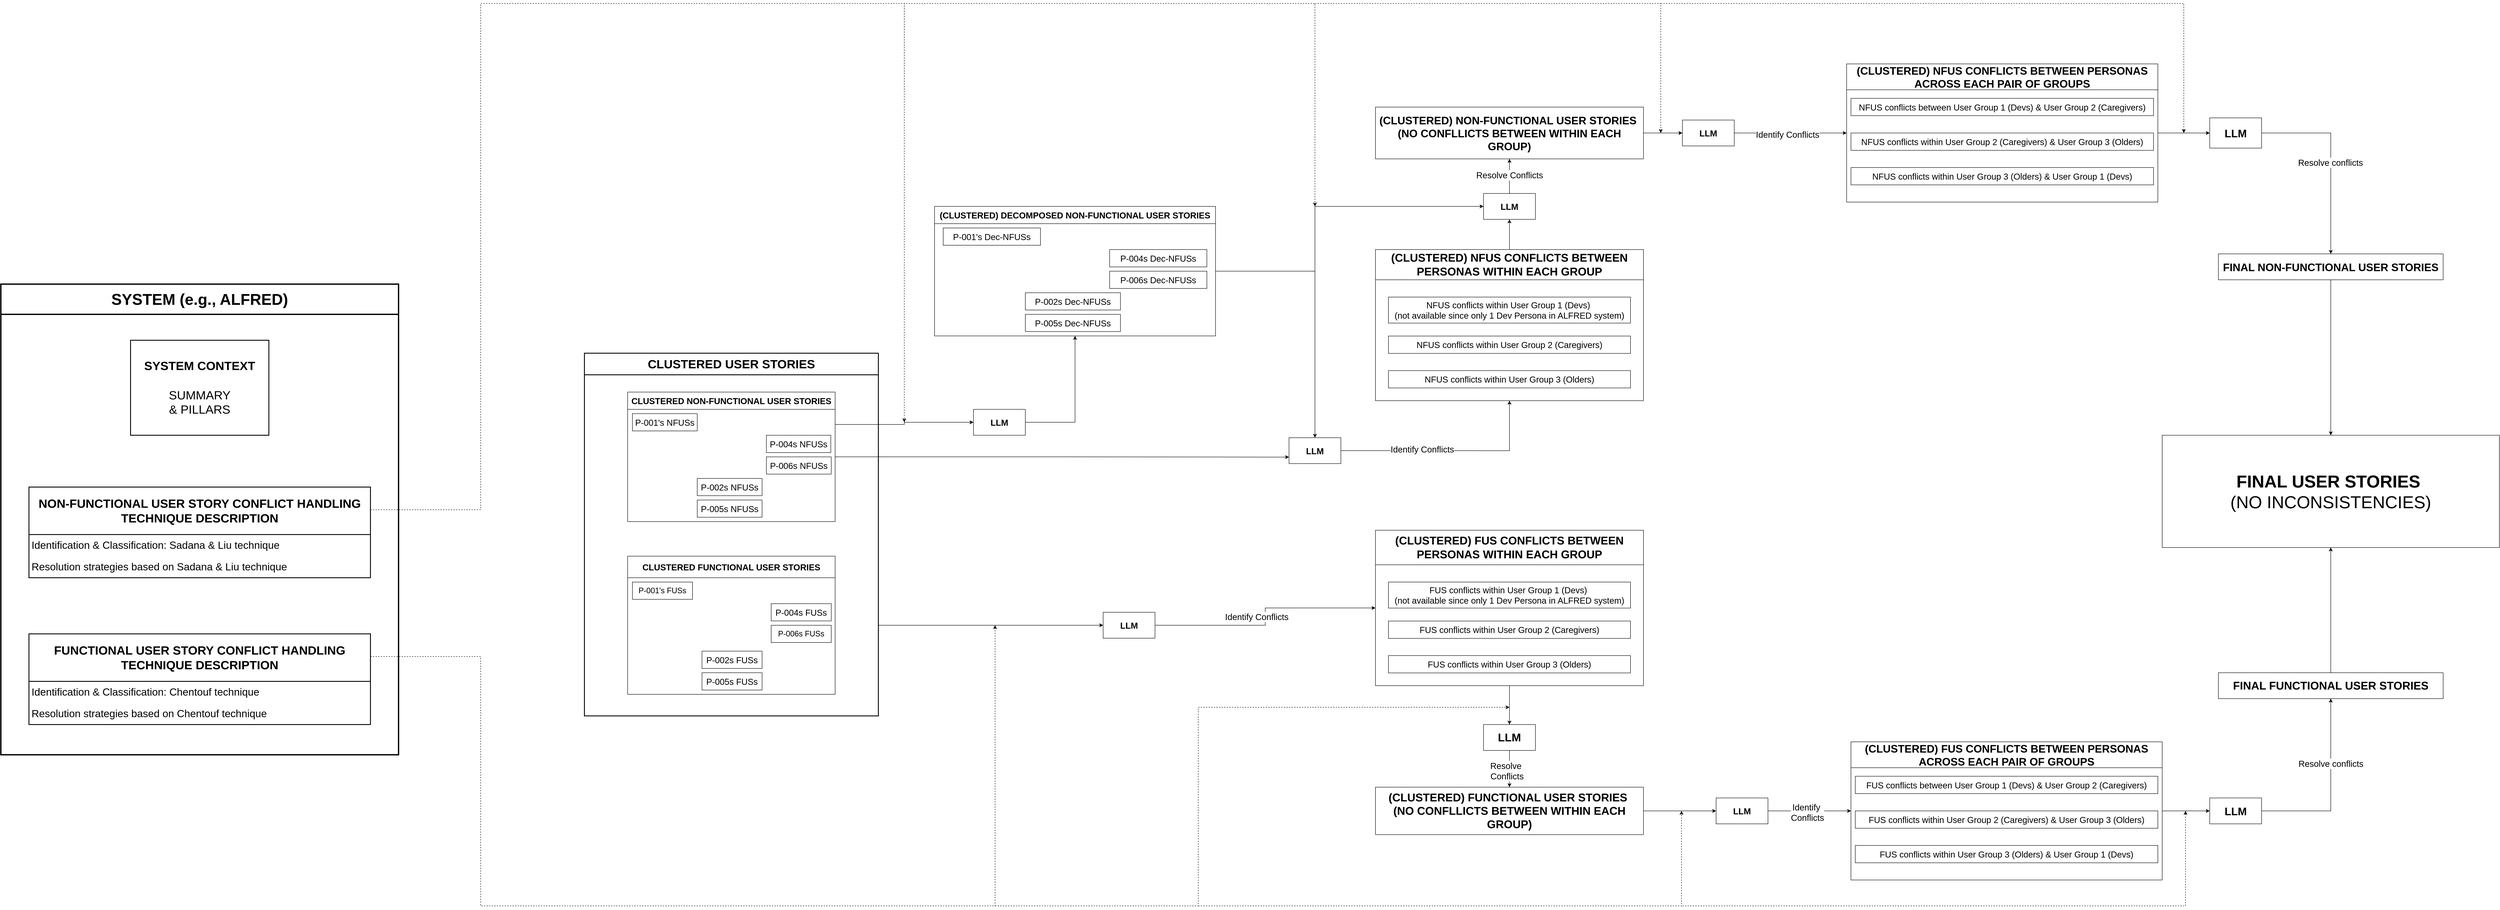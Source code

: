 <mxfile version="27.0.6">
  <diagram name="Page-1" id="kdzqDx9mwxb_QLQyKDyB">
    <mxGraphModel dx="8647" dy="5153" grid="1" gridSize="10" guides="1" tooltips="1" connect="1" arrows="1" fold="1" page="1" pageScale="1" pageWidth="850" pageHeight="1100" math="0" shadow="0">
      <root>
        <mxCell id="0" />
        <mxCell id="1" parent="0" />
        <mxCell id="bgGJNaxnmsAul3DNPaWL-28" style="edgeStyle=orthogonalEdgeStyle;rounded=0;orthogonalLoop=1;jettySize=auto;html=1;exitX=1;exitY=0.75;exitDx=0;exitDy=0;entryX=0;entryY=0.5;entryDx=0;entryDy=0;" parent="1" source="J95X7SRp1siAI0rGyf6k-1" target="bgGJNaxnmsAul3DNPaWL-25" edge="1">
          <mxGeometry relative="1" as="geometry" />
        </mxCell>
        <mxCell id="J95X7SRp1siAI0rGyf6k-1" value="&lt;font style=&quot;font-size: 28px;&quot;&gt;CLUSTERED USER STORIES&lt;/font&gt;" style="swimlane;whiteSpace=wrap;html=1;startSize=50;strokeWidth=2;" parent="1" vertex="1">
          <mxGeometry x="150" y="170" width="680" height="840" as="geometry" />
        </mxCell>
        <mxCell id="J95X7SRp1siAI0rGyf6k-21" value="&lt;font style=&quot;font-size: 20px;&quot;&gt;CLUSTERED NON-FUNCTIONAL USER STORIES&lt;/font&gt;" style="swimlane;whiteSpace=wrap;html=1;startSize=40;" parent="J95X7SRp1siAI0rGyf6k-1" vertex="1">
          <mxGeometry x="100" y="90" width="480" height="300" as="geometry" />
        </mxCell>
        <mxCell id="J95X7SRp1siAI0rGyf6k-22" value="&lt;font style=&quot;font-size: 20px;&quot;&gt;CLUSTERED FUNCTIONAL USER STORIES&lt;/font&gt;" style="swimlane;whiteSpace=wrap;html=1;startSize=50;" parent="J95X7SRp1siAI0rGyf6k-1" vertex="1">
          <mxGeometry x="100" y="470" width="480" height="320" as="geometry" />
        </mxCell>
        <mxCell id="J95X7SRp1siAI0rGyf6k-26" value="&lt;font style=&quot;font-size: 20px;&quot;&gt;P-001&#39;s NFUSs&lt;/font&gt;" style="rounded=0;whiteSpace=wrap;html=1;" parent="J95X7SRp1siAI0rGyf6k-1" vertex="1">
          <mxGeometry x="111" y="140" width="150" height="40" as="geometry" />
        </mxCell>
        <mxCell id="J95X7SRp1siAI0rGyf6k-27" value="&lt;font style=&quot;font-size: 20px;&quot;&gt;P-004s NFUSs&lt;/font&gt;" style="rounded=0;whiteSpace=wrap;html=1;" parent="J95X7SRp1siAI0rGyf6k-1" vertex="1">
          <mxGeometry x="421" y="190" width="149" height="40.18" as="geometry" />
        </mxCell>
        <mxCell id="J95X7SRp1siAI0rGyf6k-28" value="&lt;font style=&quot;font-size: 20px;&quot;&gt;P-006s NFUSs&lt;/font&gt;" style="rounded=0;whiteSpace=wrap;html=1;" parent="J95X7SRp1siAI0rGyf6k-1" vertex="1">
          <mxGeometry x="421" y="240.09" width="150" height="39.91" as="geometry" />
        </mxCell>
        <mxCell id="J95X7SRp1siAI0rGyf6k-29" value="&lt;font style=&quot;font-size: 20px;&quot;&gt;P-002s NFUSs&lt;/font&gt;" style="rounded=0;whiteSpace=wrap;html=1;" parent="J95X7SRp1siAI0rGyf6k-1" vertex="1">
          <mxGeometry x="261" y="290" width="150" height="40" as="geometry" />
        </mxCell>
        <mxCell id="J95X7SRp1siAI0rGyf6k-30" value="&lt;font style=&quot;font-size: 20px;&quot;&gt;P-005s NFUSs&lt;/font&gt;" style="rounded=0;whiteSpace=wrap;html=1;" parent="J95X7SRp1siAI0rGyf6k-1" vertex="1">
          <mxGeometry x="261" y="340" width="150" height="39.91" as="geometry" />
        </mxCell>
        <mxCell id="J95X7SRp1siAI0rGyf6k-31" value="&lt;font style=&quot;font-size: 18px;&quot;&gt;P-001&#39;s FUSs&lt;/font&gt;" style="rounded=0;whiteSpace=wrap;html=1;" parent="J95X7SRp1siAI0rGyf6k-1" vertex="1">
          <mxGeometry x="111" y="530" width="139" height="40" as="geometry" />
        </mxCell>
        <mxCell id="J95X7SRp1siAI0rGyf6k-32" value="&lt;font style=&quot;font-size: 20px;&quot;&gt;P-004s FUSs&lt;/font&gt;" style="rounded=0;whiteSpace=wrap;html=1;" parent="J95X7SRp1siAI0rGyf6k-1" vertex="1">
          <mxGeometry x="432" y="580.09" width="139" height="39.91" as="geometry" />
        </mxCell>
        <mxCell id="J95X7SRp1siAI0rGyf6k-33" value="&lt;font style=&quot;font-size: 18px;&quot;&gt;P-006s FUSs&lt;/font&gt;" style="rounded=0;whiteSpace=wrap;html=1;" parent="J95X7SRp1siAI0rGyf6k-1" vertex="1">
          <mxGeometry x="432" y="630.09" width="139" height="39.91" as="geometry" />
        </mxCell>
        <mxCell id="J95X7SRp1siAI0rGyf6k-34" value="&lt;font style=&quot;font-size: 20px;&quot;&gt;P-002s FUSs&lt;/font&gt;" style="rounded=0;whiteSpace=wrap;html=1;" parent="J95X7SRp1siAI0rGyf6k-1" vertex="1">
          <mxGeometry x="272" y="690" width="139" height="40.09" as="geometry" />
        </mxCell>
        <mxCell id="J95X7SRp1siAI0rGyf6k-35" value="&lt;font style=&quot;font-size: 20px;&quot;&gt;P-005s FUSs&lt;/font&gt;" style="rounded=0;whiteSpace=wrap;html=1;" parent="J95X7SRp1siAI0rGyf6k-1" vertex="1">
          <mxGeometry x="272" y="740" width="139" height="40.09" as="geometry" />
        </mxCell>
        <mxCell id="J95X7SRp1siAI0rGyf6k-40" style="edgeStyle=orthogonalEdgeStyle;rounded=0;orthogonalLoop=1;jettySize=auto;html=1;exitX=1;exitY=0.5;exitDx=0;exitDy=0;entryX=0.5;entryY=1;entryDx=0;entryDy=0;" parent="1" source="J95X7SRp1siAI0rGyf6k-39" target="J95X7SRp1siAI0rGyf6k-41" edge="1">
          <mxGeometry relative="1" as="geometry">
            <mxPoint x="1400" y="90" as="targetPoint" />
          </mxGeometry>
        </mxCell>
        <mxCell id="J95X7SRp1siAI0rGyf6k-39" value="&lt;font style=&quot;font-size: 20px;&quot;&gt;&lt;b&gt;LLM&lt;/b&gt;&lt;/font&gt;" style="rounded=0;whiteSpace=wrap;html=1;" parent="1" vertex="1">
          <mxGeometry x="1050" y="299.997" width="120" height="60" as="geometry" />
        </mxCell>
        <mxCell id="J95X7SRp1siAI0rGyf6k-38" style="edgeStyle=orthogonalEdgeStyle;rounded=0;orthogonalLoop=1;jettySize=auto;html=1;exitX=1;exitY=0.25;exitDx=0;exitDy=0;" parent="1" source="J95X7SRp1siAI0rGyf6k-21" target="J95X7SRp1siAI0rGyf6k-39" edge="1">
          <mxGeometry relative="1" as="geometry">
            <mxPoint x="1110" y="335.667" as="targetPoint" />
          </mxGeometry>
        </mxCell>
        <mxCell id="J95X7SRp1siAI0rGyf6k-53" style="edgeStyle=orthogonalEdgeStyle;rounded=0;orthogonalLoop=1;jettySize=auto;html=1;exitX=1;exitY=0.5;exitDx=0;exitDy=0;entryX=0.5;entryY=0;entryDx=0;entryDy=0;" parent="1" source="J95X7SRp1siAI0rGyf6k-41" target="J95X7SRp1siAI0rGyf6k-52" edge="1">
          <mxGeometry relative="1" as="geometry">
            <Array as="points">
              <mxPoint x="1840" y="-20" />
            </Array>
          </mxGeometry>
        </mxCell>
        <mxCell id="bgGJNaxnmsAul3DNPaWL-9" style="edgeStyle=orthogonalEdgeStyle;rounded=0;orthogonalLoop=1;jettySize=auto;html=1;exitX=1;exitY=0.5;exitDx=0;exitDy=0;entryX=0;entryY=0.5;entryDx=0;entryDy=0;" parent="1" source="J95X7SRp1siAI0rGyf6k-41" target="bgGJNaxnmsAul3DNPaWL-3" edge="1">
          <mxGeometry relative="1" as="geometry">
            <Array as="points">
              <mxPoint x="1840" y="-20" />
              <mxPoint x="1840" y="-170" />
            </Array>
          </mxGeometry>
        </mxCell>
        <mxCell id="J95X7SRp1siAI0rGyf6k-41" value="&lt;font style=&quot;font-size: 20px;&quot;&gt;(CLUSTERED) DECOMPOSED NON-FUNCTIONAL USER STORIES&lt;/font&gt;" style="swimlane;whiteSpace=wrap;html=1;startSize=40;" parent="1" vertex="1">
          <mxGeometry x="960" y="-170" width="650" height="300" as="geometry" />
        </mxCell>
        <mxCell id="J95X7SRp1siAI0rGyf6k-45" value="&lt;font style=&quot;font-size: 20px;&quot;&gt;P-001&#39;s Dec-NFUSs&lt;/font&gt;" style="rounded=0;whiteSpace=wrap;html=1;" parent="J95X7SRp1siAI0rGyf6k-41" vertex="1">
          <mxGeometry x="20" y="50" width="225" height="40" as="geometry" />
        </mxCell>
        <mxCell id="J95X7SRp1siAI0rGyf6k-46" value="&lt;font style=&quot;font-size: 20px;&quot;&gt;P-004s Dec-NFUSs&lt;/font&gt;" style="rounded=0;whiteSpace=wrap;html=1;" parent="J95X7SRp1siAI0rGyf6k-41" vertex="1">
          <mxGeometry x="405" y="100" width="225" height="40.18" as="geometry" />
        </mxCell>
        <mxCell id="J95X7SRp1siAI0rGyf6k-47" value="&lt;font style=&quot;font-size: 20px;&quot;&gt;P-006s Dec-NFUSs&lt;/font&gt;" style="rounded=0;whiteSpace=wrap;html=1;" parent="J95X7SRp1siAI0rGyf6k-41" vertex="1">
          <mxGeometry x="405" y="150.09" width="225" height="39.91" as="geometry" />
        </mxCell>
        <mxCell id="J95X7SRp1siAI0rGyf6k-48" value="&lt;font style=&quot;font-size: 20px;&quot;&gt;P-002s Dec-NFUSs&lt;/font&gt;" style="rounded=0;whiteSpace=wrap;html=1;" parent="J95X7SRp1siAI0rGyf6k-41" vertex="1">
          <mxGeometry x="210" y="200" width="220" height="40" as="geometry" />
        </mxCell>
        <mxCell id="J95X7SRp1siAI0rGyf6k-49" value="&lt;font style=&quot;font-size: 20px;&quot;&gt;P-005s Dec-NFUSs&lt;/font&gt;" style="rounded=0;whiteSpace=wrap;html=1;" parent="J95X7SRp1siAI0rGyf6k-41" vertex="1">
          <mxGeometry x="210" y="250" width="220" height="39.91" as="geometry" />
        </mxCell>
        <mxCell id="J95X7SRp1siAI0rGyf6k-54" style="edgeStyle=orthogonalEdgeStyle;rounded=0;orthogonalLoop=1;jettySize=auto;html=1;exitX=1;exitY=0.5;exitDx=0;exitDy=0;" parent="1" source="J95X7SRp1siAI0rGyf6k-52" target="J95X7SRp1siAI0rGyf6k-55" edge="1">
          <mxGeometry relative="1" as="geometry">
            <mxPoint x="2080" y="395.588" as="targetPoint" />
          </mxGeometry>
        </mxCell>
        <mxCell id="bgGJNaxnmsAul3DNPaWL-10" value="&lt;font style=&quot;font-size: 20px;&quot;&gt;Identify Conflicts&lt;/font&gt;" style="edgeLabel;html=1;align=center;verticalAlign=middle;resizable=0;points=[];" parent="J95X7SRp1siAI0rGyf6k-54" vertex="1" connectable="0">
          <mxGeometry x="-0.259" y="4" relative="1" as="geometry">
            <mxPoint as="offset" />
          </mxGeometry>
        </mxCell>
        <mxCell id="J95X7SRp1siAI0rGyf6k-52" value="&lt;font style=&quot;font-size: 20px;&quot;&gt;&lt;b&gt;LLM&lt;/b&gt;&lt;/font&gt;" style="rounded=0;whiteSpace=wrap;html=1;" parent="1" vertex="1">
          <mxGeometry x="1780" y="365.67" width="120" height="60" as="geometry" />
        </mxCell>
        <mxCell id="J95X7SRp1siAI0rGyf6k-50" style="edgeStyle=orthogonalEdgeStyle;rounded=0;orthogonalLoop=1;jettySize=auto;html=1;exitX=1;exitY=0.5;exitDx=0;exitDy=0;entryX=0;entryY=0.75;entryDx=0;entryDy=0;" parent="1" source="J95X7SRp1siAI0rGyf6k-21" target="J95X7SRp1siAI0rGyf6k-52" edge="1">
          <mxGeometry relative="1" as="geometry">
            <mxPoint x="1830" y="410" as="targetPoint" />
          </mxGeometry>
        </mxCell>
        <mxCell id="bgGJNaxnmsAul3DNPaWL-2" style="edgeStyle=orthogonalEdgeStyle;rounded=0;orthogonalLoop=1;jettySize=auto;html=1;exitX=0.5;exitY=0;exitDx=0;exitDy=0;" parent="1" source="J95X7SRp1siAI0rGyf6k-55" target="bgGJNaxnmsAul3DNPaWL-3" edge="1">
          <mxGeometry relative="1" as="geometry">
            <mxPoint x="2288.714" y="-240" as="targetPoint" />
          </mxGeometry>
        </mxCell>
        <mxCell id="J95X7SRp1siAI0rGyf6k-55" value="&lt;font style=&quot;font-size: 26px;&quot;&gt;(CLUSTERED) NFUS CONFLICTS BETWEEN&lt;/font&gt;&lt;div&gt;&lt;font style=&quot;font-size: 26px;&quot;&gt;&lt;font style=&quot;&quot;&gt;PERSONAS&amp;nbsp;&lt;/font&gt;&lt;span style=&quot;background-color: transparent; color: light-dark(rgb(0, 0, 0), rgb(255, 255, 255));&quot;&gt;WITHIN EACH GROUP&lt;/span&gt;&lt;/font&gt;&lt;/div&gt;" style="swimlane;whiteSpace=wrap;html=1;startSize=70;" parent="1" vertex="1">
          <mxGeometry x="1980" y="-70" width="620" height="350" as="geometry" />
        </mxCell>
        <mxCell id="J95X7SRp1siAI0rGyf6k-56" value="&lt;font style=&quot;font-size: 20px;&quot;&gt;NFUS conflicts within User Group 1 (Devs)&amp;nbsp;&lt;/font&gt;&lt;div&gt;&lt;font style=&quot;font-size: 20px;&quot;&gt;(not available since only 1 Dev Persona in ALFRED system)&lt;/font&gt;&lt;/div&gt;" style="rounded=0;whiteSpace=wrap;html=1;" parent="J95X7SRp1siAI0rGyf6k-55" vertex="1">
          <mxGeometry x="30" y="110" width="560" height="60.27" as="geometry" />
        </mxCell>
        <mxCell id="J95X7SRp1siAI0rGyf6k-57" value="&lt;font style=&quot;font-size: 20px;&quot;&gt;NFUS conflicts within User Group 2 (Caregivers)&lt;/font&gt;" style="rounded=0;whiteSpace=wrap;html=1;" parent="J95X7SRp1siAI0rGyf6k-55" vertex="1">
          <mxGeometry x="30" y="200.27" width="560" height="40.18" as="geometry" />
        </mxCell>
        <mxCell id="J95X7SRp1siAI0rGyf6k-58" value="&lt;font style=&quot;font-size: 20px;&quot;&gt;NFUS conflicts within User Group 3 (Olders)&lt;/font&gt;" style="rounded=0;whiteSpace=wrap;html=1;" parent="J95X7SRp1siAI0rGyf6k-55" vertex="1">
          <mxGeometry x="30" y="280.27" width="560" height="40.18" as="geometry" />
        </mxCell>
        <mxCell id="bgGJNaxnmsAul3DNPaWL-16" style="edgeStyle=orthogonalEdgeStyle;rounded=0;orthogonalLoop=1;jettySize=auto;html=1;exitX=1;exitY=0.5;exitDx=0;exitDy=0;entryX=0;entryY=0.5;entryDx=0;entryDy=0;" parent="1" source="J95X7SRp1siAI0rGyf6k-59" target="bgGJNaxnmsAul3DNPaWL-18" edge="1">
          <mxGeometry relative="1" as="geometry">
            <mxPoint x="4050" y="-344" as="targetPoint" />
          </mxGeometry>
        </mxCell>
        <mxCell id="J95X7SRp1siAI0rGyf6k-59" value="&lt;font style=&quot;font-size: 25px;&quot;&gt;(CLUSTERED) NFUS CONFLICTS BETWEEN PERSONAS&lt;/font&gt;&lt;div&gt;&lt;font style=&quot;font-size: 25px;&quot;&gt;ACROSS EACH PAIR OF GROUPS&lt;/font&gt;&lt;/div&gt;" style="swimlane;whiteSpace=wrap;html=1;startSize=60;" parent="1" vertex="1">
          <mxGeometry x="3070" y="-500" width="720" height="320" as="geometry" />
        </mxCell>
        <mxCell id="J95X7SRp1siAI0rGyf6k-60" value="&lt;font style=&quot;font-size: 20px;&quot;&gt;NFUS conflicts between User Group 1 (Devs) &amp;amp; User Group 2 (Caregivers)&lt;/font&gt;" style="rounded=0;whiteSpace=wrap;html=1;" parent="J95X7SRp1siAI0rGyf6k-59" vertex="1">
          <mxGeometry x="10" y="79.73" width="700" height="40.18" as="geometry" />
        </mxCell>
        <mxCell id="J95X7SRp1siAI0rGyf6k-61" value="&lt;font style=&quot;font-size: 20px;&quot;&gt;NFUS conflicts within User Group 2 (Caregivers) &amp;amp; User Group 3 (Olders)&lt;/font&gt;" style="rounded=0;whiteSpace=wrap;html=1;" parent="J95X7SRp1siAI0rGyf6k-59" vertex="1">
          <mxGeometry x="10" y="160" width="700" height="40.18" as="geometry" />
        </mxCell>
        <mxCell id="J95X7SRp1siAI0rGyf6k-62" value="&lt;font style=&quot;font-size: 20px;&quot;&gt;NFUS conflicts within User Group 3 (Olders) &amp;amp; User Group 1 (Devs)&lt;/font&gt;" style="rounded=0;whiteSpace=wrap;html=1;" parent="J95X7SRp1siAI0rGyf6k-59" vertex="1">
          <mxGeometry x="10" y="240" width="700" height="40.18" as="geometry" />
        </mxCell>
        <mxCell id="bgGJNaxnmsAul3DNPaWL-4" style="edgeStyle=orthogonalEdgeStyle;rounded=0;orthogonalLoop=1;jettySize=auto;html=1;exitX=0.5;exitY=0;exitDx=0;exitDy=0;" parent="1" source="bgGJNaxnmsAul3DNPaWL-3" target="bgGJNaxnmsAul3DNPaWL-5" edge="1">
          <mxGeometry relative="1" as="geometry">
            <mxPoint x="2289" y="-350" as="targetPoint" />
          </mxGeometry>
        </mxCell>
        <mxCell id="bgGJNaxnmsAul3DNPaWL-7" value="&lt;font style=&quot;font-size: 20px;&quot;&gt;Resolve Conflicts&lt;/font&gt;" style="edgeLabel;html=1;align=center;verticalAlign=middle;resizable=0;points=[];" parent="bgGJNaxnmsAul3DNPaWL-4" vertex="1" connectable="0">
          <mxGeometry x="0.091" relative="1" as="geometry">
            <mxPoint as="offset" />
          </mxGeometry>
        </mxCell>
        <mxCell id="bgGJNaxnmsAul3DNPaWL-3" value="&lt;b&gt;&lt;font style=&quot;font-size: 20px;&quot;&gt;LLM&lt;/font&gt;&lt;/b&gt;" style="rounded=0;whiteSpace=wrap;html=1;" parent="1" vertex="1">
          <mxGeometry x="2230.004" y="-200" width="120" height="60" as="geometry" />
        </mxCell>
        <mxCell id="bgGJNaxnmsAul3DNPaWL-11" style="edgeStyle=orthogonalEdgeStyle;rounded=0;orthogonalLoop=1;jettySize=auto;html=1;exitX=1;exitY=0.5;exitDx=0;exitDy=0;" parent="1" source="bgGJNaxnmsAul3DNPaWL-5" target="bgGJNaxnmsAul3DNPaWL-12" edge="1">
          <mxGeometry relative="1" as="geometry">
            <mxPoint x="2870" y="-344" as="targetPoint" />
          </mxGeometry>
        </mxCell>
        <mxCell id="bgGJNaxnmsAul3DNPaWL-5" value="&lt;font style=&quot;font-size: 25px;&quot;&gt;(CLUSTERED) NON-FUNCTIONAL USER STORIES&amp;nbsp;&lt;/font&gt;&lt;div&gt;&lt;font style=&quot;font-size: 25px;&quot;&gt;(NO CONFLLICTS BETWEEN WITHIN EACH GROUP)&lt;/font&gt;&lt;/div&gt;" style="swimlane;whiteSpace=wrap;html=1;startSize=200;" parent="1" vertex="1">
          <mxGeometry x="1980" y="-400" width="620" height="120" as="geometry" />
        </mxCell>
        <mxCell id="bgGJNaxnmsAul3DNPaWL-13" style="edgeStyle=orthogonalEdgeStyle;rounded=0;orthogonalLoop=1;jettySize=auto;html=1;exitX=1;exitY=0.5;exitDx=0;exitDy=0;entryX=0;entryY=0.5;entryDx=0;entryDy=0;" parent="1" source="bgGJNaxnmsAul3DNPaWL-12" target="J95X7SRp1siAI0rGyf6k-59" edge="1">
          <mxGeometry relative="1" as="geometry" />
        </mxCell>
        <mxCell id="bgGJNaxnmsAul3DNPaWL-14" value="&lt;font style=&quot;font-size: 20px;&quot;&gt;Identify Conflicts&lt;/font&gt;" style="edgeLabel;html=1;align=center;verticalAlign=middle;resizable=0;points=[];" parent="bgGJNaxnmsAul3DNPaWL-13" vertex="1" connectable="0">
          <mxGeometry x="-0.057" y="-3" relative="1" as="geometry">
            <mxPoint as="offset" />
          </mxGeometry>
        </mxCell>
        <mxCell id="bgGJNaxnmsAul3DNPaWL-12" value="&lt;b&gt;&lt;font style=&quot;font-size: 20px;&quot;&gt;LLM&lt;/font&gt;&lt;/b&gt;" style="rounded=0;whiteSpace=wrap;html=1;" parent="1" vertex="1">
          <mxGeometry x="2690" y="-370" width="120" height="60" as="geometry" />
        </mxCell>
        <mxCell id="bgGJNaxnmsAul3DNPaWL-50" style="edgeStyle=orthogonalEdgeStyle;rounded=0;orthogonalLoop=1;jettySize=auto;html=1;exitX=0.5;exitY=1;exitDx=0;exitDy=0;entryX=0.5;entryY=0;entryDx=0;entryDy=0;" parent="1" source="bgGJNaxnmsAul3DNPaWL-17" edge="1" target="SCEInfA-cX7gFjkzsH1g-2">
          <mxGeometry relative="1" as="geometry">
            <mxPoint x="4190" y="310" as="targetPoint" />
            <Array as="points" />
          </mxGeometry>
        </mxCell>
        <mxCell id="bgGJNaxnmsAul3DNPaWL-17" value="&lt;font style=&quot;font-size: 25px;&quot;&gt;&lt;b style=&quot;&quot;&gt;FINAL NON-FUNCTIONAL USER STORIES&lt;/b&gt;&lt;/font&gt;" style="rounded=0;whiteSpace=wrap;html=1;" parent="1" vertex="1">
          <mxGeometry x="3930" y="-60" width="520" height="60" as="geometry" />
        </mxCell>
        <mxCell id="bgGJNaxnmsAul3DNPaWL-19" style="edgeStyle=orthogonalEdgeStyle;rounded=0;orthogonalLoop=1;jettySize=auto;html=1;exitX=1;exitY=0.5;exitDx=0;exitDy=0;entryX=0.5;entryY=0;entryDx=0;entryDy=0;" parent="1" source="bgGJNaxnmsAul3DNPaWL-18" target="bgGJNaxnmsAul3DNPaWL-17" edge="1">
          <mxGeometry relative="1" as="geometry">
            <Array as="points">
              <mxPoint x="4190" y="-340" />
            </Array>
          </mxGeometry>
        </mxCell>
        <mxCell id="bgGJNaxnmsAul3DNPaWL-20" value="&lt;font style=&quot;font-size: 20px;&quot;&gt;Resolve conflicts&lt;/font&gt;" style="edgeLabel;html=1;align=center;verticalAlign=middle;resizable=0;points=[];" parent="bgGJNaxnmsAul3DNPaWL-19" vertex="1" connectable="0">
          <mxGeometry x="0.032" y="-1" relative="1" as="geometry">
            <mxPoint y="1" as="offset" />
          </mxGeometry>
        </mxCell>
        <mxCell id="bgGJNaxnmsAul3DNPaWL-18" value="&lt;b&gt;&lt;font style=&quot;font-size: 25px;&quot;&gt;LLM&lt;/font&gt;&lt;/b&gt;" style="rounded=0;whiteSpace=wrap;html=1;" parent="1" vertex="1">
          <mxGeometry x="3910" y="-375" width="120" height="70" as="geometry" />
        </mxCell>
        <mxCell id="bgGJNaxnmsAul3DNPaWL-30" style="edgeStyle=orthogonalEdgeStyle;rounded=0;orthogonalLoop=1;jettySize=auto;html=1;entryX=0.5;entryY=0;entryDx=0;entryDy=0;" parent="1" source="bgGJNaxnmsAul3DNPaWL-21" target="bgGJNaxnmsAul3DNPaWL-29" edge="1">
          <mxGeometry relative="1" as="geometry">
            <Array as="points" />
            <mxPoint x="2320" y="1020" as="targetPoint" />
          </mxGeometry>
        </mxCell>
        <mxCell id="bgGJNaxnmsAul3DNPaWL-21" value="&lt;font style=&quot;font-size: 26px;&quot;&gt;(CLUSTERED) FUS CONFLICTS BETWEEN PERSONAS&amp;nbsp;&lt;/font&gt;&lt;span style=&quot;font-size: 26px; background-color: transparent; color: light-dark(rgb(0, 0, 0), rgb(255, 255, 255));&quot;&gt;WITHIN EACH GROUP&lt;/span&gt;" style="swimlane;whiteSpace=wrap;html=1;startSize=80;" parent="1" vertex="1">
          <mxGeometry x="1980" y="580" width="620" height="360" as="geometry" />
        </mxCell>
        <mxCell id="bgGJNaxnmsAul3DNPaWL-22" value="&lt;font style=&quot;font-size: 20px;&quot;&gt;FUS conflicts within User Group 1 (Devs)&amp;nbsp;&lt;/font&gt;&lt;div&gt;&lt;font style=&quot;font-size: 20px;&quot;&gt;(not available since only 1 Dev Persona in ALFRED system)&lt;/font&gt;&lt;/div&gt;" style="rounded=0;whiteSpace=wrap;html=1;" parent="bgGJNaxnmsAul3DNPaWL-21" vertex="1">
          <mxGeometry x="30" y="120" width="560" height="60.27" as="geometry" />
        </mxCell>
        <mxCell id="bgGJNaxnmsAul3DNPaWL-23" value="&lt;font style=&quot;font-size: 20px;&quot;&gt;FUS conflicts within User Group 2 (Caregivers)&lt;/font&gt;" style="rounded=0;whiteSpace=wrap;html=1;" parent="bgGJNaxnmsAul3DNPaWL-21" vertex="1">
          <mxGeometry x="30" y="210.27" width="560" height="40.18" as="geometry" />
        </mxCell>
        <mxCell id="bgGJNaxnmsAul3DNPaWL-24" value="&lt;font style=&quot;font-size: 20px;&quot;&gt;FUS conflicts within User Group 3 (Olders)&lt;/font&gt;" style="rounded=0;whiteSpace=wrap;html=1;" parent="bgGJNaxnmsAul3DNPaWL-21" vertex="1">
          <mxGeometry x="30" y="290.27" width="560" height="40.18" as="geometry" />
        </mxCell>
        <mxCell id="bgGJNaxnmsAul3DNPaWL-25" value="&lt;font style=&quot;font-size: 20px;&quot;&gt;&lt;b&gt;LLM&lt;/b&gt;&lt;/font&gt;" style="rounded=0;whiteSpace=wrap;html=1;" parent="1" vertex="1">
          <mxGeometry x="1350" y="770" width="120" height="60" as="geometry" />
        </mxCell>
        <mxCell id="bgGJNaxnmsAul3DNPaWL-26" style="edgeStyle=orthogonalEdgeStyle;rounded=0;orthogonalLoop=1;jettySize=auto;html=1;exitX=1;exitY=0.5;exitDx=0;exitDy=0;" parent="1" source="bgGJNaxnmsAul3DNPaWL-25" target="bgGJNaxnmsAul3DNPaWL-21" edge="1">
          <mxGeometry relative="1" as="geometry">
            <mxPoint x="2620" y="380" as="targetPoint" />
            <mxPoint x="2230" y="496" as="sourcePoint" />
          </mxGeometry>
        </mxCell>
        <mxCell id="bgGJNaxnmsAul3DNPaWL-27" value="&lt;font style=&quot;font-size: 20px;&quot;&gt;Identify Conflicts&lt;/font&gt;" style="edgeLabel;html=1;align=center;verticalAlign=middle;resizable=0;points=[];" parent="bgGJNaxnmsAul3DNPaWL-26" vertex="1" connectable="0">
          <mxGeometry x="-0.259" y="4" relative="1" as="geometry">
            <mxPoint x="31" y="-16" as="offset" />
          </mxGeometry>
        </mxCell>
        <mxCell id="bgGJNaxnmsAul3DNPaWL-29" value="&lt;b&gt;&lt;font style=&quot;font-size: 26px;&quot;&gt;LLM&lt;/font&gt;&lt;/b&gt;" style="rounded=0;whiteSpace=wrap;html=1;" parent="1" vertex="1">
          <mxGeometry x="2230" y="1030" width="120" height="60" as="geometry" />
        </mxCell>
        <mxCell id="bgGJNaxnmsAul3DNPaWL-31" style="edgeStyle=orthogonalEdgeStyle;rounded=0;orthogonalLoop=1;jettySize=auto;html=1;" parent="1" source="bgGJNaxnmsAul3DNPaWL-29" target="bgGJNaxnmsAul3DNPaWL-33" edge="1">
          <mxGeometry relative="1" as="geometry">
            <mxPoint x="3216.25" y="730" as="targetPoint" />
            <mxPoint x="3217.25" y="910" as="sourcePoint" />
          </mxGeometry>
        </mxCell>
        <mxCell id="bgGJNaxnmsAul3DNPaWL-32" value="&lt;font style=&quot;font-size: 20px;&quot;&gt;Resolve&amp;nbsp;&lt;/font&gt;&lt;div&gt;&lt;font style=&quot;font-size: 20px;&quot;&gt;Conflicts&lt;/font&gt;&lt;/div&gt;" style="edgeLabel;html=1;align=center;verticalAlign=middle;resizable=0;points=[];" parent="bgGJNaxnmsAul3DNPaWL-31" vertex="1" connectable="0">
          <mxGeometry x="0.091" relative="1" as="geometry">
            <mxPoint x="-6" as="offset" />
          </mxGeometry>
        </mxCell>
        <mxCell id="bgGJNaxnmsAul3DNPaWL-33" value="&lt;font style=&quot;font-size: 26px;&quot;&gt;(CLUSTERED) FUNCTIONAL USER STORIES&amp;nbsp;&lt;/font&gt;&lt;div&gt;&lt;font style=&quot;font-size: 26px;&quot;&gt;(NO CONFLLICTS BETWEEN WITHIN EACH GROUP)&lt;/font&gt;&lt;/div&gt;" style="swimlane;whiteSpace=wrap;html=1;startSize=200;" parent="1" vertex="1">
          <mxGeometry x="1980" y="1175" width="620" height="110" as="geometry" />
        </mxCell>
        <mxCell id="bgGJNaxnmsAul3DNPaWL-36" style="edgeStyle=orthogonalEdgeStyle;rounded=0;orthogonalLoop=1;jettySize=auto;html=1;exitX=1;exitY=0.5;exitDx=0;exitDy=0;entryX=0;entryY=0.5;entryDx=0;entryDy=0;" parent="1" source="bgGJNaxnmsAul3DNPaWL-37" target="bgGJNaxnmsAul3DNPaWL-48" edge="1">
          <mxGeometry relative="1" as="geometry">
            <mxPoint x="4128" y="1231" as="targetPoint" />
          </mxGeometry>
        </mxCell>
        <mxCell id="bgGJNaxnmsAul3DNPaWL-37" value="&lt;font style=&quot;font-size: 25px;&quot;&gt;(CLUSTERED) FUS CONFLICTS BETWEEN PERSONAS&lt;/font&gt;&lt;div&gt;&lt;font style=&quot;font-size: 25px;&quot;&gt;ACROSS EACH PAIR OF GROUPS&lt;/font&gt;&lt;/div&gt;" style="swimlane;whiteSpace=wrap;html=1;startSize=60;" parent="1" vertex="1">
          <mxGeometry x="3080" y="1070" width="720" height="320" as="geometry" />
        </mxCell>
        <mxCell id="bgGJNaxnmsAul3DNPaWL-38" value="&lt;font style=&quot;font-size: 20px;&quot;&gt;FUS conflicts between User Group 1 (Devs) &amp;amp; User Group 2 (Caregivers)&lt;/font&gt;" style="rounded=0;whiteSpace=wrap;html=1;" parent="bgGJNaxnmsAul3DNPaWL-37" vertex="1">
          <mxGeometry x="10" y="79.73" width="700" height="40.18" as="geometry" />
        </mxCell>
        <mxCell id="bgGJNaxnmsAul3DNPaWL-39" value="&lt;font style=&quot;font-size: 20px;&quot;&gt;FUS conflicts within User Group 2 (Caregivers) &amp;amp; User Group 3 (Olders)&lt;/font&gt;" style="rounded=0;whiteSpace=wrap;html=1;" parent="bgGJNaxnmsAul3DNPaWL-37" vertex="1">
          <mxGeometry x="10" y="160" width="700" height="40.18" as="geometry" />
        </mxCell>
        <mxCell id="bgGJNaxnmsAul3DNPaWL-40" value="&lt;font style=&quot;font-size: 20px;&quot;&gt;FUS conflicts within User Group 3 (Olders) &amp;amp; User Group 1 (Devs)&lt;/font&gt;" style="rounded=0;whiteSpace=wrap;html=1;" parent="bgGJNaxnmsAul3DNPaWL-37" vertex="1">
          <mxGeometry x="10" y="240" width="700" height="40.18" as="geometry" />
        </mxCell>
        <mxCell id="bgGJNaxnmsAul3DNPaWL-41" style="edgeStyle=orthogonalEdgeStyle;rounded=0;orthogonalLoop=1;jettySize=auto;html=1;" parent="1" source="bgGJNaxnmsAul3DNPaWL-33" target="bgGJNaxnmsAul3DNPaWL-44" edge="1">
          <mxGeometry relative="1" as="geometry">
            <mxPoint x="2948" y="1221" as="targetPoint" />
            <mxPoint x="2610" y="1220" as="sourcePoint" />
          </mxGeometry>
        </mxCell>
        <mxCell id="bgGJNaxnmsAul3DNPaWL-42" style="edgeStyle=orthogonalEdgeStyle;rounded=0;orthogonalLoop=1;jettySize=auto;html=1;exitX=1;exitY=0.5;exitDx=0;exitDy=0;entryX=0;entryY=0.5;entryDx=0;entryDy=0;" parent="1" source="bgGJNaxnmsAul3DNPaWL-44" target="bgGJNaxnmsAul3DNPaWL-37" edge="1">
          <mxGeometry relative="1" as="geometry" />
        </mxCell>
        <mxCell id="bgGJNaxnmsAul3DNPaWL-43" value="&lt;font style=&quot;font-size: 20px;&quot;&gt;Identify&amp;nbsp;&lt;/font&gt;&lt;div&gt;&lt;font style=&quot;font-size: 20px;&quot;&gt;Conflicts&lt;/font&gt;&lt;/div&gt;" style="edgeLabel;html=1;align=center;verticalAlign=middle;resizable=0;points=[];" parent="bgGJNaxnmsAul3DNPaWL-42" vertex="1" connectable="0">
          <mxGeometry x="-0.057" y="-3" relative="1" as="geometry">
            <mxPoint as="offset" />
          </mxGeometry>
        </mxCell>
        <mxCell id="bgGJNaxnmsAul3DNPaWL-44" value="&lt;b&gt;&lt;font style=&quot;font-size: 20px;&quot;&gt;LLM&lt;/font&gt;&lt;/b&gt;" style="rounded=0;whiteSpace=wrap;html=1;" parent="1" vertex="1">
          <mxGeometry x="2768" y="1200" width="120" height="60" as="geometry" />
        </mxCell>
        <mxCell id="SCEInfA-cX7gFjkzsH1g-1" style="edgeStyle=orthogonalEdgeStyle;rounded=0;orthogonalLoop=1;jettySize=auto;html=1;exitX=0.5;exitY=0;exitDx=0;exitDy=0;" edge="1" parent="1" source="bgGJNaxnmsAul3DNPaWL-45" target="SCEInfA-cX7gFjkzsH1g-2">
          <mxGeometry relative="1" as="geometry">
            <mxPoint x="4190" y="590" as="targetPoint" />
          </mxGeometry>
        </mxCell>
        <mxCell id="bgGJNaxnmsAul3DNPaWL-45" value="&lt;font style=&quot;font-size: 26px;&quot;&gt;&lt;b style=&quot;&quot;&gt;FINAL FUNCTIONAL USER STORIES&lt;/b&gt;&lt;/font&gt;" style="rounded=0;whiteSpace=wrap;html=1;" parent="1" vertex="1">
          <mxGeometry x="3930" y="910" width="520" height="60" as="geometry" />
        </mxCell>
        <mxCell id="bgGJNaxnmsAul3DNPaWL-46" style="edgeStyle=orthogonalEdgeStyle;rounded=0;orthogonalLoop=1;jettySize=auto;html=1;exitX=1;exitY=0.5;exitDx=0;exitDy=0;entryX=0.5;entryY=1;entryDx=0;entryDy=0;" parent="1" source="bgGJNaxnmsAul3DNPaWL-48" target="bgGJNaxnmsAul3DNPaWL-45" edge="1">
          <mxGeometry relative="1" as="geometry">
            <Array as="points">
              <mxPoint x="4190" y="1230" />
            </Array>
            <mxPoint x="4270" y="870" as="targetPoint" />
          </mxGeometry>
        </mxCell>
        <mxCell id="bgGJNaxnmsAul3DNPaWL-47" value="&lt;font style=&quot;font-size: 20px;&quot;&gt;Resolve conflicts&lt;/font&gt;" style="edgeLabel;html=1;align=center;verticalAlign=middle;resizable=0;points=[];" parent="bgGJNaxnmsAul3DNPaWL-46" vertex="1" connectable="0">
          <mxGeometry x="0.032" y="-1" relative="1" as="geometry">
            <mxPoint x="-1" y="-54" as="offset" />
          </mxGeometry>
        </mxCell>
        <mxCell id="bgGJNaxnmsAul3DNPaWL-48" value="&lt;b&gt;&lt;font style=&quot;font-size: 25px;&quot;&gt;LLM&lt;/font&gt;&lt;/b&gt;" style="rounded=0;whiteSpace=wrap;html=1;" parent="1" vertex="1">
          <mxGeometry x="3910" y="1200" width="120" height="60" as="geometry" />
        </mxCell>
        <mxCell id="SCEInfA-cX7gFjkzsH1g-2" value="&lt;b&gt;&lt;font style=&quot;font-size: 40px;&quot;&gt;FINAL USER STORIES&amp;nbsp;&lt;/font&gt;&lt;/b&gt;&lt;div&gt;&lt;font style=&quot;font-size: 40px;&quot;&gt;(NO INCONSISTENCIES)&lt;/font&gt;&lt;/div&gt;" style="rounded=0;whiteSpace=wrap;html=1;" vertex="1" parent="1">
          <mxGeometry x="3800" y="360" width="780" height="260" as="geometry" />
        </mxCell>
        <mxCell id="SCEInfA-cX7gFjkzsH1g-4" value="&lt;font style=&quot;font-size: 36px;&quot;&gt;SYSTEM (e.g., ALFRED)&lt;/font&gt;" style="swimlane;whiteSpace=wrap;html=1;startSize=70;strokeWidth=3;" vertex="1" parent="1">
          <mxGeometry x="-1200" y="10" width="920" height="1090" as="geometry" />
        </mxCell>
        <mxCell id="SCEInfA-cX7gFjkzsH1g-10" value="&lt;b&gt;&lt;font style=&quot;font-size: 28px;&quot;&gt;SYSTEM CONTEXT&lt;/font&gt;&lt;/b&gt;&lt;div&gt;&lt;b&gt;&lt;font style=&quot;font-size: 28px;&quot;&gt;&lt;br&gt;&lt;/font&gt;&lt;/b&gt;&lt;/div&gt;&lt;div&gt;&lt;font style=&quot;font-size: 28px;&quot;&gt;SUMMARY&lt;/font&gt;&lt;div&gt;&lt;span style=&quot;font-size: 28px;&quot;&gt;&amp;amp; PILLARS&lt;/span&gt;&lt;/div&gt;&lt;/div&gt;" style="rounded=0;whiteSpace=wrap;html=1;strokeWidth=2;" vertex="1" parent="SCEInfA-cX7gFjkzsH1g-4">
          <mxGeometry x="300" y="130" width="320" height="220" as="geometry" />
        </mxCell>
        <mxCell id="SCEInfA-cX7gFjkzsH1g-23" style="edgeStyle=orthogonalEdgeStyle;rounded=0;orthogonalLoop=1;jettySize=auto;html=1;exitX=1;exitY=0.25;exitDx=0;exitDy=0;dashed=1;" edge="1" parent="SCEInfA-cX7gFjkzsH1g-4" source="SCEInfA-cX7gFjkzsH1g-14">
          <mxGeometry relative="1" as="geometry">
            <mxPoint x="2090" y="320" as="targetPoint" />
            <Array as="points">
              <mxPoint x="1110" y="523" />
              <mxPoint x="1110" y="-650" />
              <mxPoint x="2090" y="-650" />
            </Array>
          </mxGeometry>
        </mxCell>
        <mxCell id="SCEInfA-cX7gFjkzsH1g-24" style="edgeStyle=orthogonalEdgeStyle;rounded=0;orthogonalLoop=1;jettySize=auto;html=1;dashed=1;" edge="1" parent="SCEInfA-cX7gFjkzsH1g-4">
          <mxGeometry relative="1" as="geometry">
            <mxPoint x="3040" y="-180" as="targetPoint" />
            <mxPoint x="2090" y="-450" as="sourcePoint" />
            <Array as="points">
              <mxPoint x="2090" y="-650" />
              <mxPoint x="3040" y="-650" />
            </Array>
          </mxGeometry>
        </mxCell>
        <mxCell id="SCEInfA-cX7gFjkzsH1g-29" style="edgeStyle=orthogonalEdgeStyle;rounded=0;orthogonalLoop=1;jettySize=auto;html=1;dashed=1;" edge="1" parent="SCEInfA-cX7gFjkzsH1g-4">
          <mxGeometry relative="1" as="geometry">
            <mxPoint x="3840" y="-350" as="targetPoint" />
            <mxPoint x="3040" y="-650" as="sourcePoint" />
            <Array as="points">
              <mxPoint x="3840" y="-650" />
            </Array>
          </mxGeometry>
        </mxCell>
        <mxCell id="SCEInfA-cX7gFjkzsH1g-30" style="edgeStyle=orthogonalEdgeStyle;rounded=0;orthogonalLoop=1;jettySize=auto;html=1;dashed=1;" edge="1" parent="SCEInfA-cX7gFjkzsH1g-4">
          <mxGeometry relative="1" as="geometry">
            <mxPoint x="5050" y="-350" as="targetPoint" />
            <mxPoint x="3840" y="-650" as="sourcePoint" />
            <Array as="points">
              <mxPoint x="5050" y="-650" />
              <mxPoint x="5050" y="-350" />
            </Array>
          </mxGeometry>
        </mxCell>
        <mxCell id="SCEInfA-cX7gFjkzsH1g-14" value="&lt;font style=&quot;font-size: 28px;&quot;&gt;&lt;b&gt;NON-FUNCTIONAL USER STORY CONFLICT HANDLING TECHNIQUE DESCRIPTION&lt;/b&gt;&lt;/font&gt;" style="swimlane;fontStyle=0;childLayout=stackLayout;horizontal=1;startSize=110;horizontalStack=0;resizeParent=1;resizeParentMax=0;resizeLast=0;collapsible=1;marginBottom=0;whiteSpace=wrap;html=1;strokeWidth=2;" vertex="1" parent="SCEInfA-cX7gFjkzsH1g-4">
          <mxGeometry x="65" y="470" width="790" height="210" as="geometry" />
        </mxCell>
        <mxCell id="SCEInfA-cX7gFjkzsH1g-15" value="&lt;font style=&quot;font-size: 24px;&quot;&gt;Identification &amp;amp; Classification: Sadana &amp;amp; Liu technique&lt;/font&gt;" style="text;strokeColor=none;fillColor=none;align=left;verticalAlign=middle;spacingLeft=4;spacingRight=4;overflow=hidden;points=[[0,0.5],[1,0.5]];portConstraint=eastwest;rotatable=0;whiteSpace=wrap;html=1;" vertex="1" parent="SCEInfA-cX7gFjkzsH1g-14">
          <mxGeometry y="110" width="790" height="50" as="geometry" />
        </mxCell>
        <mxCell id="SCEInfA-cX7gFjkzsH1g-16" value="&lt;font style=&quot;font-size: 24px;&quot;&gt;Resolution strategies based on Sadana &amp;amp; Liu technique&lt;/font&gt;" style="text;strokeColor=none;fillColor=none;align=left;verticalAlign=middle;spacingLeft=4;spacingRight=4;overflow=hidden;points=[[0,0.5],[1,0.5]];portConstraint=eastwest;rotatable=0;whiteSpace=wrap;html=1;" vertex="1" parent="SCEInfA-cX7gFjkzsH1g-14">
          <mxGeometry y="160" width="790" height="50" as="geometry" />
        </mxCell>
        <mxCell id="SCEInfA-cX7gFjkzsH1g-25" style="edgeStyle=orthogonalEdgeStyle;rounded=0;orthogonalLoop=1;jettySize=auto;html=1;exitX=1;exitY=0.25;exitDx=0;exitDy=0;dashed=1;" edge="1" parent="SCEInfA-cX7gFjkzsH1g-4" source="SCEInfA-cX7gFjkzsH1g-17">
          <mxGeometry relative="1" as="geometry">
            <mxPoint x="2300" y="790" as="targetPoint" />
            <Array as="points">
              <mxPoint x="1110" y="863" />
              <mxPoint x="1110" y="1440" />
              <mxPoint x="2300" y="1440" />
            </Array>
          </mxGeometry>
        </mxCell>
        <mxCell id="SCEInfA-cX7gFjkzsH1g-26" style="edgeStyle=orthogonalEdgeStyle;rounded=0;orthogonalLoop=1;jettySize=auto;html=1;dashed=1;" edge="1" parent="SCEInfA-cX7gFjkzsH1g-4">
          <mxGeometry relative="1" as="geometry">
            <mxPoint x="3490" y="980" as="targetPoint" />
            <mxPoint x="2300" y="1440" as="sourcePoint" />
            <Array as="points">
              <mxPoint x="2300" y="1440" />
              <mxPoint x="2770" y="1440" />
              <mxPoint x="2770" y="980" />
            </Array>
          </mxGeometry>
        </mxCell>
        <mxCell id="SCEInfA-cX7gFjkzsH1g-27" style="edgeStyle=orthogonalEdgeStyle;rounded=0;orthogonalLoop=1;jettySize=auto;html=1;dashed=1;" edge="1" parent="SCEInfA-cX7gFjkzsH1g-4">
          <mxGeometry relative="1" as="geometry">
            <mxPoint x="3888" y="1220" as="targetPoint" />
            <mxPoint x="2770" y="1440" as="sourcePoint" />
            <Array as="points">
              <mxPoint x="2770" y="1440" />
              <mxPoint x="3888" y="1440" />
            </Array>
          </mxGeometry>
        </mxCell>
        <mxCell id="SCEInfA-cX7gFjkzsH1g-28" style="edgeStyle=orthogonalEdgeStyle;rounded=0;orthogonalLoop=1;jettySize=auto;html=1;dashed=1;" edge="1" parent="SCEInfA-cX7gFjkzsH1g-4">
          <mxGeometry relative="1" as="geometry">
            <mxPoint x="5054.0" y="1220" as="targetPoint" />
            <mxPoint x="3890" y="1440" as="sourcePoint" />
            <Array as="points">
              <mxPoint x="3890" y="1440" />
              <mxPoint x="5054" y="1440" />
            </Array>
          </mxGeometry>
        </mxCell>
        <mxCell id="SCEInfA-cX7gFjkzsH1g-17" value="&lt;font style=&quot;font-size: 28px;&quot;&gt;&lt;b&gt;FUNCTIONAL USER STORY CONFLICT HANDLING TECHNIQUE DESCRIPTION&lt;/b&gt;&lt;/font&gt;" style="swimlane;fontStyle=0;childLayout=stackLayout;horizontal=1;startSize=110;horizontalStack=0;resizeParent=1;resizeParentMax=0;resizeLast=0;collapsible=1;marginBottom=0;whiteSpace=wrap;html=1;strokeWidth=2;" vertex="1" parent="SCEInfA-cX7gFjkzsH1g-4">
          <mxGeometry x="65" y="810" width="790" height="210" as="geometry" />
        </mxCell>
        <mxCell id="SCEInfA-cX7gFjkzsH1g-18" value="&lt;font style=&quot;font-size: 24px;&quot;&gt;Identification &amp;amp; Classification: Chentouf technique&lt;/font&gt;" style="text;strokeColor=none;fillColor=none;align=left;verticalAlign=middle;spacingLeft=4;spacingRight=4;overflow=hidden;points=[[0,0.5],[1,0.5]];portConstraint=eastwest;rotatable=0;whiteSpace=wrap;html=1;" vertex="1" parent="SCEInfA-cX7gFjkzsH1g-17">
          <mxGeometry y="110" width="790" height="50" as="geometry" />
        </mxCell>
        <mxCell id="SCEInfA-cX7gFjkzsH1g-19" value="&lt;font style=&quot;font-size: 24px;&quot;&gt;Resolution strategies based on Chentouf technique&lt;/font&gt;" style="text;strokeColor=none;fillColor=none;align=left;verticalAlign=middle;spacingLeft=4;spacingRight=4;overflow=hidden;points=[[0,0.5],[1,0.5]];portConstraint=eastwest;rotatable=0;whiteSpace=wrap;html=1;" vertex="1" parent="SCEInfA-cX7gFjkzsH1g-17">
          <mxGeometry y="160" width="790" height="50" as="geometry" />
        </mxCell>
      </root>
    </mxGraphModel>
  </diagram>
</mxfile>
